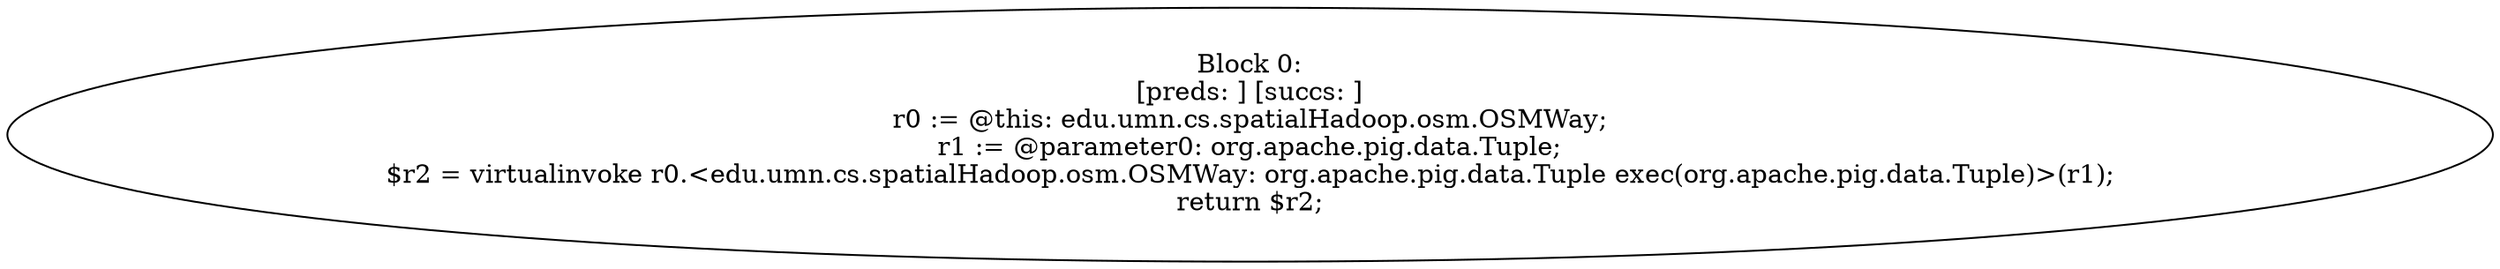 digraph "unitGraph" {
    "Block 0:
[preds: ] [succs: ]
r0 := @this: edu.umn.cs.spatialHadoop.osm.OSMWay;
r1 := @parameter0: org.apache.pig.data.Tuple;
$r2 = virtualinvoke r0.<edu.umn.cs.spatialHadoop.osm.OSMWay: org.apache.pig.data.Tuple exec(org.apache.pig.data.Tuple)>(r1);
return $r2;
"
}

